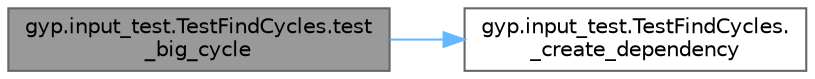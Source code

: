 digraph "gyp.input_test.TestFindCycles.test_big_cycle"
{
 // LATEX_PDF_SIZE
  bgcolor="transparent";
  edge [fontname=Helvetica,fontsize=10,labelfontname=Helvetica,labelfontsize=10];
  node [fontname=Helvetica,fontsize=10,shape=box,height=0.2,width=0.4];
  rankdir="LR";
  Node1 [id="Node000001",label="gyp.input_test.TestFindCycles.test\l_big_cycle",height=0.2,width=0.4,color="gray40", fillcolor="grey60", style="filled", fontcolor="black",tooltip=" "];
  Node1 -> Node2 [id="edge1_Node000001_Node000002",color="steelblue1",style="solid",tooltip=" "];
  Node2 [id="Node000002",label="gyp.input_test.TestFindCycles.\l_create_dependency",height=0.2,width=0.4,color="grey40", fillcolor="white", style="filled",URL="$classgyp_1_1input__test_1_1_test_find_cycles.html#a5a7962297fa3c05cfb3344074b5d7a31",tooltip=" "];
}
